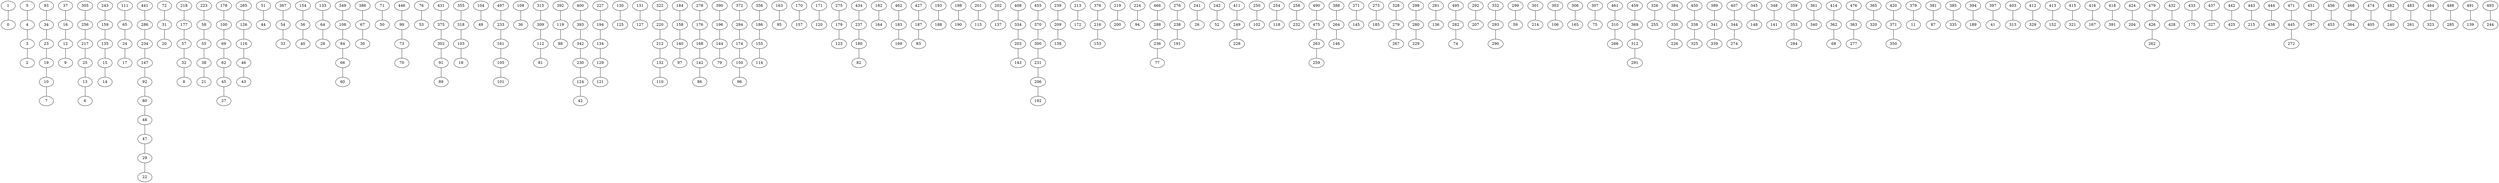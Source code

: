 graph G {
  1 -- 0;
  3 -- 2;
  4 -- 3;
  5 -- 4;
  10 -- 7;
  12 -- 9;
  13 -- 6;
  15 -- 14;
  16 -- 12;
  19 -- 10;
  23 -- 19;
  24 -- 17;
  25 -- 13;
  29 -- 22;
  31 -- 20;
  32 -- 8;
  34 -- 23;
  37 -- 16;
  38 -- 21;
  45 -- 27;
  46 -- 43;
  47 -- 29;
  48 -- 47;
  51 -- 44;
  54 -- 33;
  55 -- 38;
  56 -- 40;
  57 -- 32;
  58 -- 55;
  62 -- 45;
  64 -- 28;
  65 -- 24;
  66 -- 60;
  67 -- 30;
  69 -- 62;
  71 -- 50;
  72 -- 31;
  73 -- 70;
  76 -- 53;
  80 -- 48;
  84 -- 66;
  91 -- 89;
  92 -- 80;
  93 -- 34;
  99 -- 73;
  100 -- 69;
  103 -- 18;
  104 -- 49;
  105 -- 101;
  108 -- 84;
  109 -- 36;
  111 -- 65;
  112 -- 81;
  116 -- 46;
  119 -- 88;
  124 -- 42;
  126 -- 116;
  129 -- 121;
  130 -- 125;
  131 -- 127;
  132 -- 110;
  133 -- 64;
  134 -- 129;
  135 -- 15;
  140 -- 97;
  142 -- 86;
  144 -- 79;
  147 -- 92;
  150 -- 96;
  154 -- 56;
  155 -- 114;
  158 -- 140;
  159 -- 135;
  161 -- 105;
  163 -- 95;
  168 -- 142;
  170 -- 157;
  171 -- 120;
  174 -- 150;
  176 -- 168;
  177 -- 57;
  178 -- 100;
  179 -- 123;
  180 -- 82;
  182 -- 164;
  183 -- 169;
  184 -- 158;
  186 -- 155;
  187 -- 83;
  193 -- 188;
  194 -- 134;
  196 -- 144;
  198 -- 190;
  201 -- 115;
  202 -- 137;
  203 -- 143;
  206 -- 192;
  209 -- 138;
  212 -- 132;
  213 -- 172;
  216 -- 153;
  217 -- 25;
  218 -- 177;
  219 -- 200;
  220 -- 212;
  223 -- 58;
  224 -- 94;
  227 -- 194;
  230 -- 124;
  231 -- 206;
  233 -- 161;
  234 -- 147;
  236 -- 77;
  237 -- 180;
  238 -- 191;
  239 -- 209;
  241 -- 26;
  242 -- 52;
  243 -- 159;
  249 -- 228;
  250 -- 102;
  254 -- 118;
  256 -- 217;
  258 -- 232;
  263 -- 259;
  264 -- 146;
  265 -- 126;
  271 -- 145;
  273 -- 185;
  275 -- 179;
  276 -- 238;
  278 -- 176;
  279 -- 267;
  280 -- 229;
  281 -- 136;
  282 -- 74;
  286 -- 234;
  288 -- 236;
  292 -- 207;
  293 -- 290;
  294 -- 174;
  298 -- 280;
  299 -- 59;
  300 -- 231;
  301 -- 214;
  302 -- 91;
  303 -- 106;
  305 -- 256;
  306 -- 165;
  307 -- 75;
  309 -- 112;
  310 -- 266;
  312 -- 291;
  315 -- 309;
  318 -- 103;
  322 -- 220;
  326 -- 255;
  328 -- 279;
  330 -- 226;
  332 -- 293;
  334 -- 203;
  338 -- 325;
  341 -- 339;
  342 -- 230;
  344 -- 274;
  345 -- 148;
  348 -- 141;
  349 -- 108;
  353 -- 284;
  355 -- 318;
  356 -- 186;
  359 -- 353;
  361 -- 340;
  362 -- 68;
  363 -- 277;
  365 -- 320;
  367 -- 54;
  369 -- 312;
  370 -- 300;
  371 -- 350;
  372 -- 294;
  375 -- 302;
  376 -- 216;
  379 -- 11;
  381 -- 87;
  384 -- 330;
  385 -- 335;
  386 -- 67;
  388 -- 264;
  389 -- 341;
  390 -- 196;
  392 -- 119;
  393 -- 342;
  394 -- 189;
  397 -- 41;
  400 -- 393;
  403 -- 313;
  407 -- 344;
  408 -- 334;
  411 -- 249;
  412 -- 329;
  413 -- 152;
  414 -- 362;
  415 -- 321;
  416 -- 167;
  418 -- 391;
  420 -- 371;
  424 -- 204;
  426 -- 262;
  427 -- 187;
  431 -- 375;
  432 -- 428;
  433 -- 175;
  434 -- 237;
  437 -- 327;
  441 -- 286;
  442 -- 425;
  443 -- 215;
  444 -- 438;
  445 -- 272;
  446 -- 99;
  450 -- 338;
  451 -- 297;
  455 -- 370;
  456 -- 453;
  459 -- 369;
  461 -- 310;
  462 -- 183;
  466 -- 288;
  468 -- 364;
  471 -- 445;
  474 -- 405;
  475 -- 263;
  476 -- 363;
  479 -- 426;
  482 -- 240;
  483 -- 261;
  484 -- 323;
  488 -- 285;
  490 -- 475;
  491 -- 139;
  493 -- 244;
  495 -- 282;
  497 -- 233;
}
